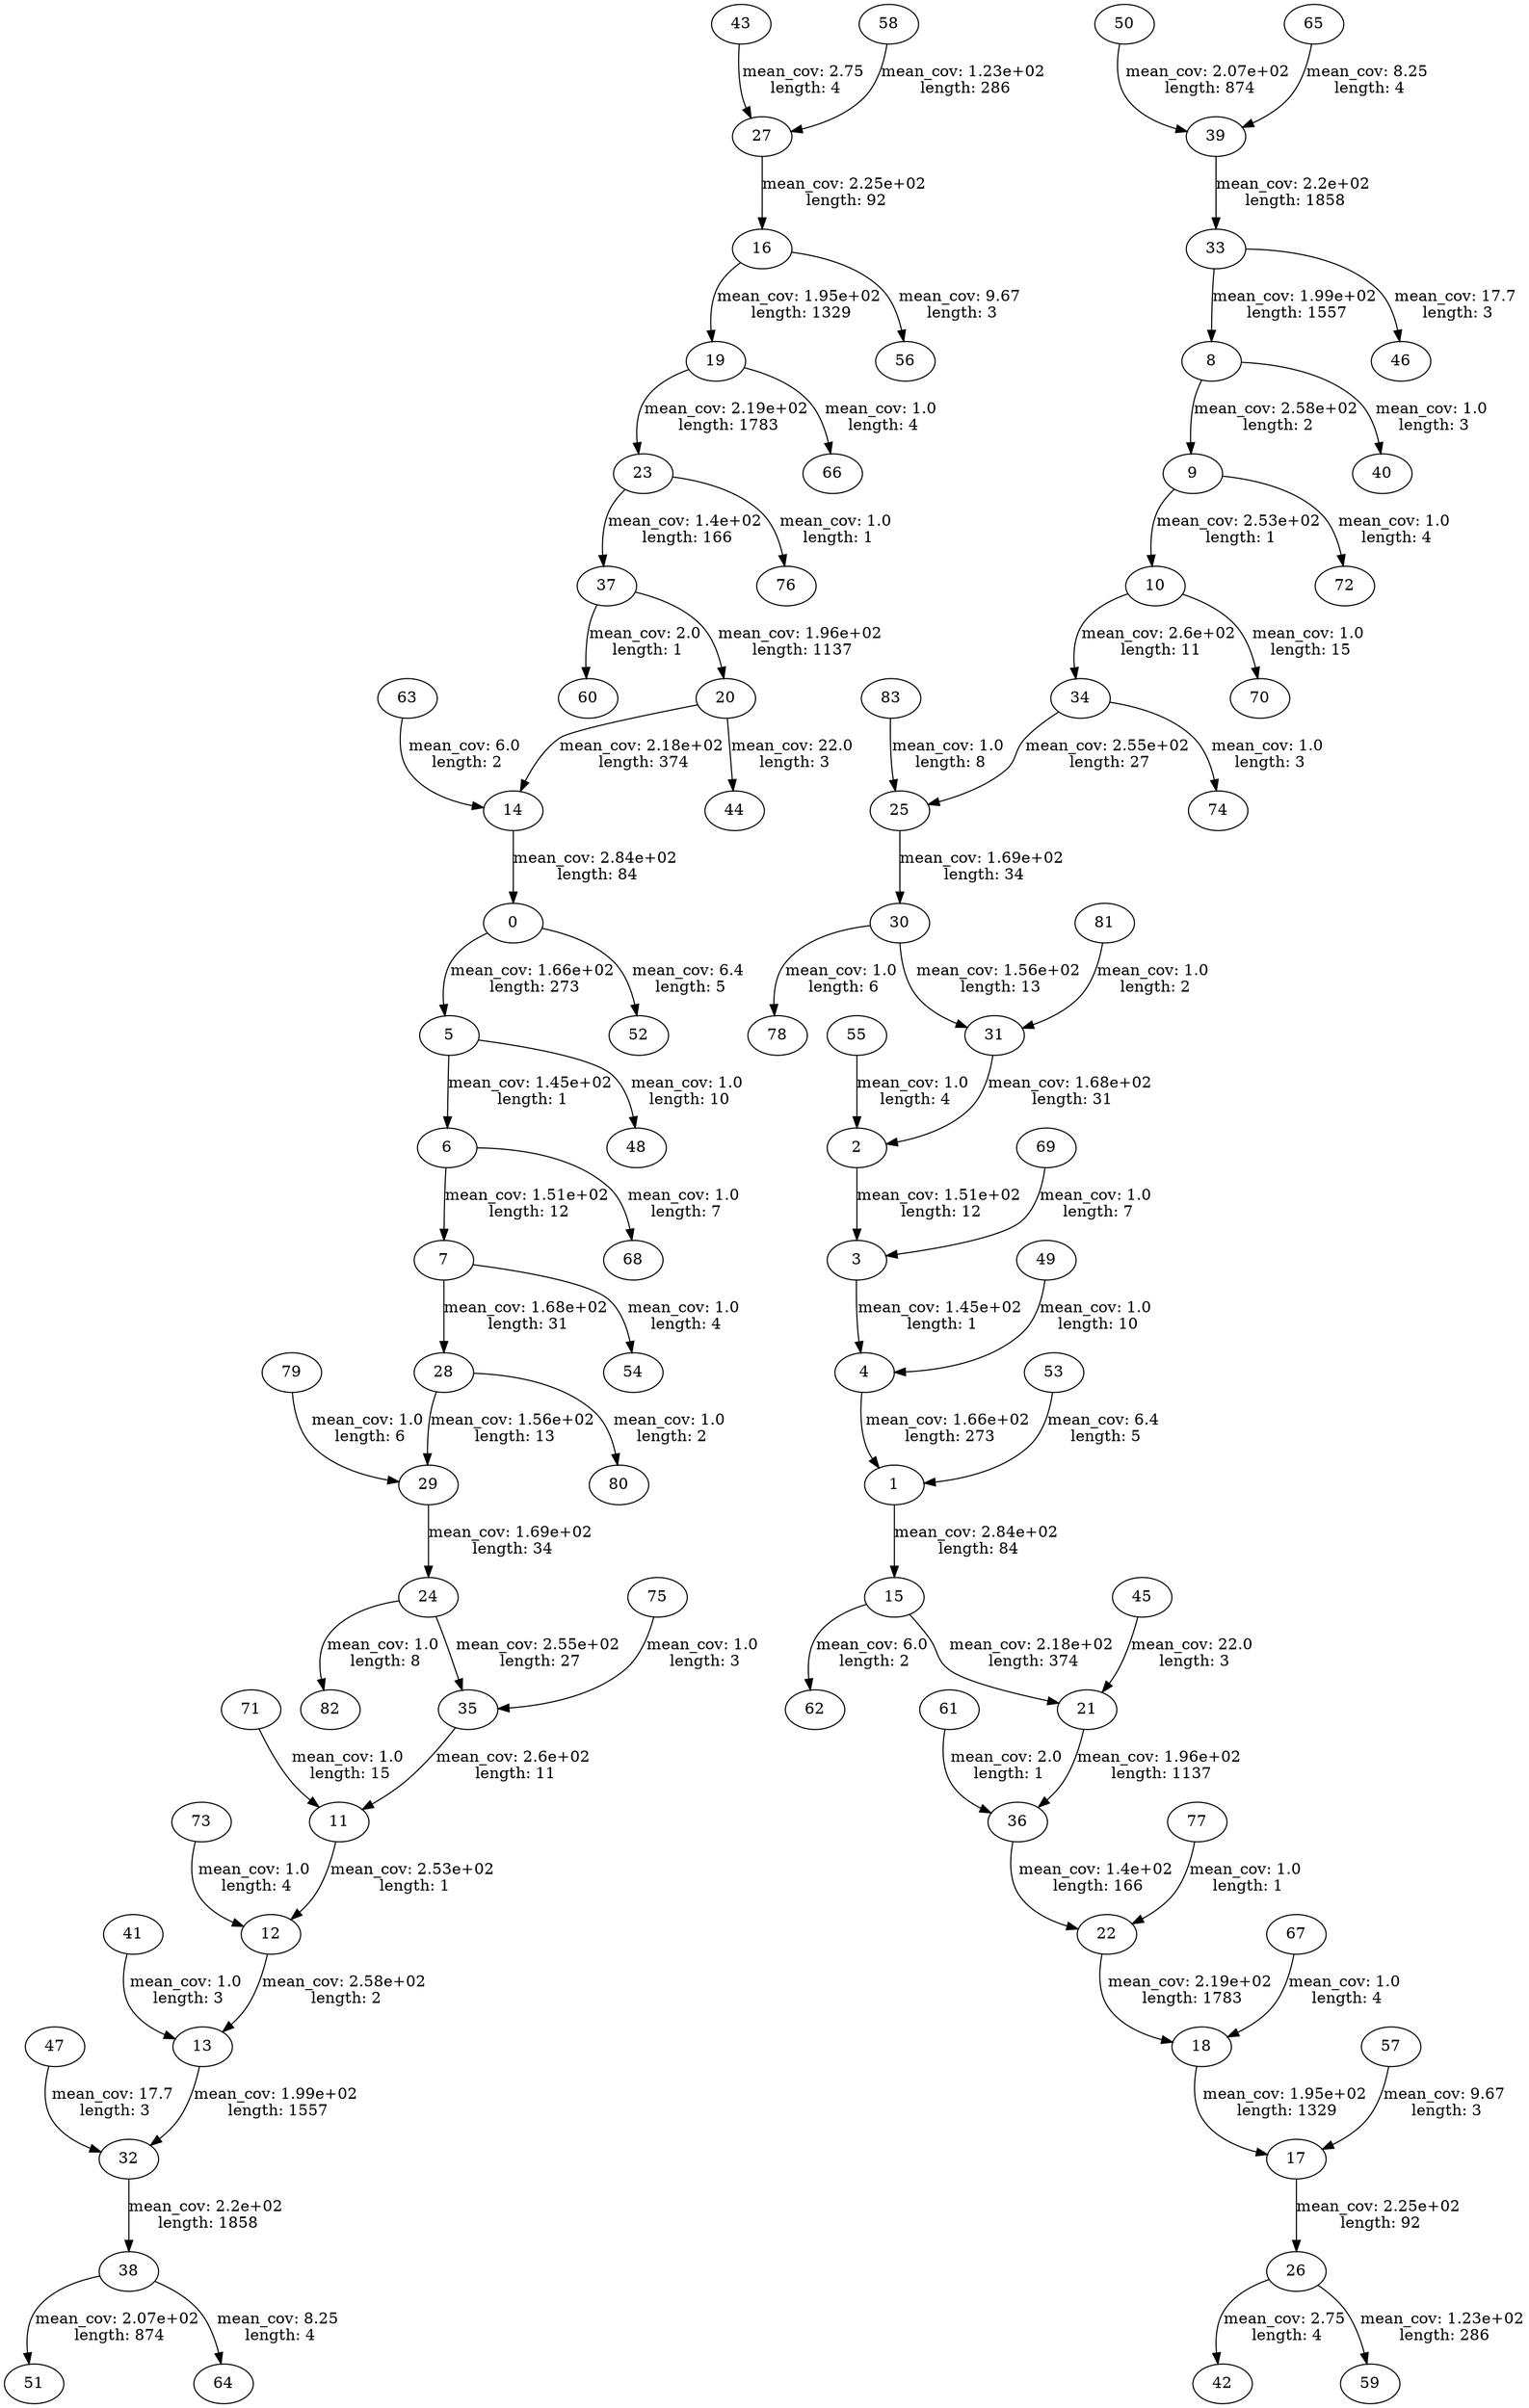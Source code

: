 strict digraph "" {
	0 -> 5	 [label="mean_cov: 1.66e+02
 length: 273",
		length=273,
		mean_cov=166.4102564102564];
	0 -> 52	 [label="mean_cov: 6.4
 length: 5",
		length=5,
		mean_cov=6.4];
	1 -> 15	 [label="mean_cov: 2.84e+02
 length: 84",
		length=84,
		mean_cov=283.5595238095238];
	2 -> 3	 [label="mean_cov: 1.51e+02
 length: 12",
		length=12,
		mean_cov=150.58333333333334];
	3 -> 4	 [label="mean_cov: 1.45e+02
 length: 1",
		length=1,
		mean_cov=145.0];
	4 -> 1	 [label="mean_cov: 1.66e+02
 length: 273",
		length=273,
		mean_cov=166.4102564102564];
	5 -> 6	 [label="mean_cov: 1.45e+02
 length: 1",
		length=1,
		mean_cov=145.0];
	5 -> 48	 [label="mean_cov: 1.0
 length: 10",
		length=10,
		mean_cov=1.0];
	6 -> 7	 [label="mean_cov: 1.51e+02
 length: 12",
		length=12,
		mean_cov=150.58333333333334];
	6 -> 68	 [label="mean_cov: 1.0
 length: 7",
		length=7,
		mean_cov=1.0];
	7 -> 28	 [label="mean_cov: 1.68e+02
 length: 31",
		length=31,
		mean_cov=167.80645161290323];
	7 -> 54	 [label="mean_cov: 1.0
 length: 4",
		length=4,
		mean_cov=1.0];
	8 -> 9	 [label="mean_cov: 2.58e+02
 length: 2",
		length=2,
		mean_cov=258.5];
	8 -> 40	 [label="mean_cov: 1.0
 length: 3",
		length=3,
		mean_cov=1.0];
	9 -> 10	 [label="mean_cov: 2.53e+02
 length: 1",
		length=1,
		mean_cov=253.0];
	9 -> 72	 [label="mean_cov: 1.0
 length: 4",
		length=4,
		mean_cov=1.0];
	10 -> 34	 [label="mean_cov: 2.6e+02
 length: 11",
		length=11,
		mean_cov=260.1818181818182];
	10 -> 70	 [label="mean_cov: 1.0
 length: 15",
		length=15,
		mean_cov=1.0];
	11 -> 12	 [label="mean_cov: 2.53e+02
 length: 1",
		length=1,
		mean_cov=253.0];
	12 -> 13	 [label="mean_cov: 2.58e+02
 length: 2",
		length=2,
		mean_cov=258.5];
	13 -> 32	 [label="mean_cov: 1.99e+02
 length: 1557",
		length=1557,
		mean_cov=199.43802183686577];
	14 -> 0	 [label="mean_cov: 2.84e+02
 length: 84",
		length=84,
		mean_cov=283.5595238095238];
	15 -> 21	 [label="mean_cov: 2.18e+02
 length: 374",
		length=374,
		mean_cov=218.02673796791444];
	15 -> 62	 [label="mean_cov: 6.0
 length: 2",
		length=2,
		mean_cov=6.0];
	16 -> 19	 [label="mean_cov: 1.95e+02
 length: 1329",
		length=1329,
		mean_cov=195.150489089541];
	16 -> 56	 [label="mean_cov: 9.67
 length: 3",
		length=3,
		mean_cov=9.666666666666666];
	17 -> 26	 [label="mean_cov: 2.25e+02
 length: 92",
		length=92,
		mean_cov=224.6195652173913];
	18 -> 17	 [label="mean_cov: 1.95e+02
 length: 1329",
		length=1329,
		mean_cov=195.150489089541];
	19 -> 23	 [label="mean_cov: 2.19e+02
 length: 1783",
		length=1783,
		mean_cov=219.00280426247897];
	19 -> 66	 [label="mean_cov: 1.0
 length: 4",
		length=4,
		mean_cov=1.0];
	20 -> 14	 [label="mean_cov: 2.18e+02
 length: 374",
		length=374,
		mean_cov=218.02673796791444];
	20 -> 44	 [label="mean_cov: 22.0
 length: 3",
		length=3,
		mean_cov=22.0];
	21 -> 36	 [label="mean_cov: 1.96e+02
 length: 1137",
		length=1137,
		mean_cov=195.72911169744944];
	22 -> 18	 [label="mean_cov: 2.19e+02
 length: 1783",
		length=1783,
		mean_cov=219.00280426247897];
	23 -> 37	 [label="mean_cov: 1.4e+02
 length: 166",
		length=166,
		mean_cov=139.77710843373495];
	23 -> 76	 [label="mean_cov: 1.0
 length: 1",
		length=1,
		mean_cov=1.0];
	24 -> 35	 [label="mean_cov: 2.55e+02
 length: 27",
		length=27,
		mean_cov=255.0];
	24 -> 82	 [label="mean_cov: 1.0
 length: 8",
		length=8,
		mean_cov=1.0];
	25 -> 30	 [label="mean_cov: 1.69e+02
 length: 34",
		length=34,
		mean_cov=169.2941176470588];
	26 -> 42	 [label="mean_cov: 2.75
 length: 4",
		length=4,
		mean_cov=2.75];
	26 -> 59	 [label="mean_cov: 1.23e+02
 length: 286",
		length=286,
		mean_cov=123.48251748251748];
	27 -> 16	 [label="mean_cov: 2.25e+02
 length: 92",
		length=92,
		mean_cov=224.6195652173913];
	28 -> 29	 [label="mean_cov: 1.56e+02
 length: 13",
		length=13,
		mean_cov=156.0];
	28 -> 80	 [label="mean_cov: 1.0
 length: 2",
		length=2,
		mean_cov=1.0];
	29 -> 24	 [label="mean_cov: 1.69e+02
 length: 34",
		length=34,
		mean_cov=169.2941176470588];
	30 -> 31	 [label="mean_cov: 1.56e+02
 length: 13",
		length=13,
		mean_cov=156.0];
	30 -> 78	 [label="mean_cov: 1.0
 length: 6",
		length=6,
		mean_cov=1.0];
	31 -> 2	 [label="mean_cov: 1.68e+02
 length: 31",
		length=31,
		mean_cov=167.80645161290323];
	32 -> 38	 [label="mean_cov: 2.2e+02
 length: 1858",
		length=1858,
		mean_cov=220.39827771797633];
	33 -> 8	 [label="mean_cov: 1.99e+02
 length: 1557",
		length=1557,
		mean_cov=199.43802183686577];
	33 -> 46	 [label="mean_cov: 17.7
 length: 3",
		length=3,
		mean_cov=17.666666666666668];
	34 -> 25	 [label="mean_cov: 2.55e+02
 length: 27",
		length=27,
		mean_cov=255.0];
	34 -> 74	 [label="mean_cov: 1.0
 length: 3",
		length=3,
		mean_cov=1.0];
	35 -> 11	 [label="mean_cov: 2.6e+02
 length: 11",
		length=11,
		mean_cov=260.1818181818182];
	36 -> 22	 [label="mean_cov: 1.4e+02
 length: 166",
		length=166,
		mean_cov=139.77710843373495];
	37 -> 20	 [label="mean_cov: 1.96e+02
 length: 1137",
		length=1137,
		mean_cov=195.72911169744944];
	37 -> 60	 [label="mean_cov: 2.0
 length: 1",
		length=1,
		mean_cov=2.0];
	38 -> 51	 [label="mean_cov: 2.07e+02
 length: 874",
		length=874,
		mean_cov=207.23569794050343];
	38 -> 64	 [label="mean_cov: 8.25
 length: 4",
		length=4,
		mean_cov=8.25];
	39 -> 33	 [label="mean_cov: 2.2e+02
 length: 1858",
		length=1858,
		mean_cov=220.39827771797633];
	41 -> 13	 [label="mean_cov: 1.0
 length: 3",
		length=3,
		mean_cov=1.0];
	43 -> 27	 [label="mean_cov: 2.75
 length: 4",
		length=4,
		mean_cov=2.75];
	45 -> 21	 [label="mean_cov: 22.0
 length: 3",
		length=3,
		mean_cov=22.0];
	47 -> 32	 [label="mean_cov: 17.7
 length: 3",
		length=3,
		mean_cov=17.666666666666668];
	49 -> 4	 [label="mean_cov: 1.0
 length: 10",
		length=10,
		mean_cov=1.0];
	50 -> 39	 [label="mean_cov: 2.07e+02
 length: 874",
		length=874,
		mean_cov=207.23569794050343];
	53 -> 1	 [label="mean_cov: 6.4
 length: 5",
		length=5,
		mean_cov=6.4];
	55 -> 2	 [label="mean_cov: 1.0
 length: 4",
		length=4,
		mean_cov=1.0];
	57 -> 17	 [label="mean_cov: 9.67
 length: 3",
		length=3,
		mean_cov=9.666666666666666];
	58 -> 27	 [label="mean_cov: 1.23e+02
 length: 286",
		length=286,
		mean_cov=123.48251748251748];
	61 -> 36	 [label="mean_cov: 2.0
 length: 1",
		length=1,
		mean_cov=2.0];
	63 -> 14	 [label="mean_cov: 6.0
 length: 2",
		length=2,
		mean_cov=6.0];
	65 -> 39	 [label="mean_cov: 8.25
 length: 4",
		length=4,
		mean_cov=8.25];
	67 -> 18	 [label="mean_cov: 1.0
 length: 4",
		length=4,
		mean_cov=1.0];
	69 -> 3	 [label="mean_cov: 1.0
 length: 7",
		length=7,
		mean_cov=1.0];
	71 -> 11	 [label="mean_cov: 1.0
 length: 15",
		length=15,
		mean_cov=1.0];
	73 -> 12	 [label="mean_cov: 1.0
 length: 4",
		length=4,
		mean_cov=1.0];
	75 -> 35	 [label="mean_cov: 1.0
 length: 3",
		length=3,
		mean_cov=1.0];
	77 -> 22	 [label="mean_cov: 1.0
 length: 1",
		length=1,
		mean_cov=1.0];
	79 -> 29	 [label="mean_cov: 1.0
 length: 6",
		length=6,
		mean_cov=1.0];
	81 -> 31	 [label="mean_cov: 1.0
 length: 2",
		length=2,
		mean_cov=1.0];
	83 -> 25	 [label="mean_cov: 1.0
 length: 8",
		length=8,
		mean_cov=1.0];
}
